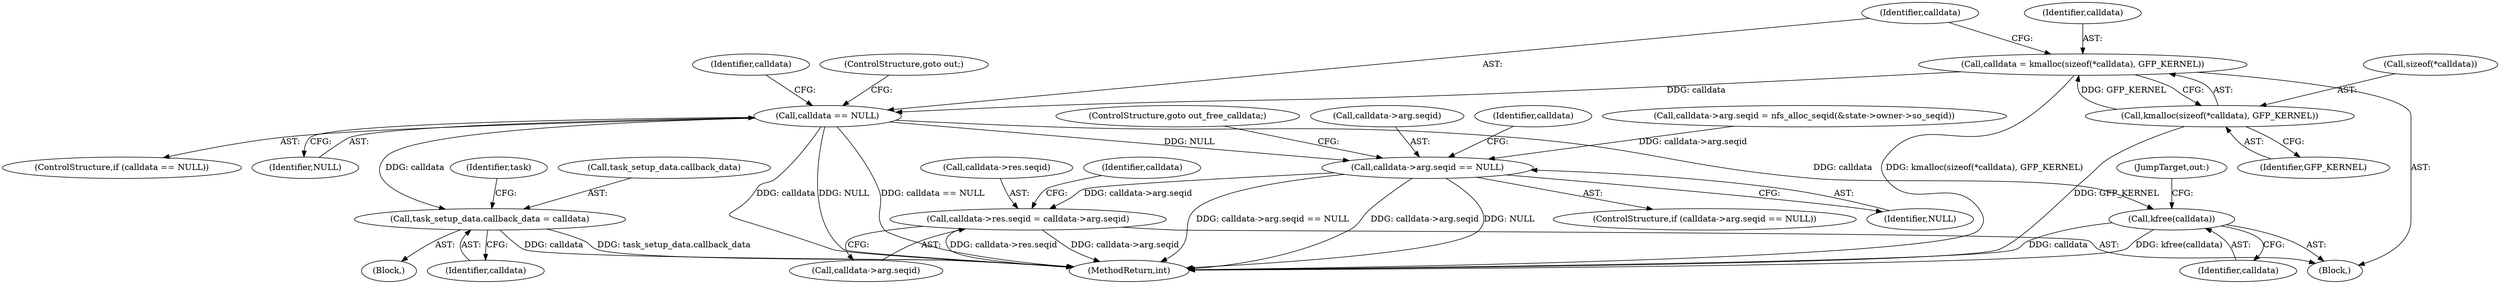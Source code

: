 digraph "0_linux_dc0b027dfadfcb8a5504f7d8052754bf8d501ab9_8@API" {
"1000128" [label="(Call,calldata = kmalloc(sizeof(*calldata), GFP_KERNEL))"];
"1000130" [label="(Call,kmalloc(sizeof(*calldata), GFP_KERNEL))"];
"1000136" [label="(Call,calldata == NULL)"];
"1000186" [label="(Call,calldata->arg.seqid == NULL)"];
"1000220" [label="(Call,calldata->res.seqid = calldata->arg.seqid)"];
"1000276" [label="(Call,task_setup_data.callback_data = calldata)"];
"1000306" [label="(Call,kfree(calldata))"];
"1000128" [label="(Call,calldata = kmalloc(sizeof(*calldata), GFP_KERNEL))"];
"1000135" [label="(ControlStructure,if (calldata == NULL))"];
"1000142" [label="(Identifier,calldata)"];
"1000306" [label="(Call,kfree(calldata))"];
"1000220" [label="(Call,calldata->res.seqid = calldata->arg.seqid)"];
"1000282" [label="(Identifier,task)"];
"1000138" [label="(Identifier,NULL)"];
"1000280" [label="(Identifier,calldata)"];
"1000315" [label="(MethodReturn,int)"];
"1000185" [label="(ControlStructure,if (calldata->arg.seqid == NULL))"];
"1000234" [label="(Identifier,calldata)"];
"1000193" [label="(ControlStructure,goto out_free_calldata;)"];
"1000139" [label="(ControlStructure,goto out;)"];
"1000226" [label="(Call,calldata->arg.seqid)"];
"1000307" [label="(Identifier,calldata)"];
"1000277" [label="(Call,task_setup_data.callback_data)"];
"1000192" [label="(Identifier,NULL)"];
"1000187" [label="(Call,calldata->arg.seqid)"];
"1000308" [label="(JumpTarget,out:)"];
"1000267" [label="(Block,)"];
"1000186" [label="(Call,calldata->arg.seqid == NULL)"];
"1000131" [label="(Call,sizeof(*calldata))"];
"1000276" [label="(Call,task_setup_data.callback_data = calldata)"];
"1000137" [label="(Identifier,calldata)"];
"1000221" [label="(Call,calldata->res.seqid)"];
"1000105" [label="(Block,)"];
"1000130" [label="(Call,kmalloc(sizeof(*calldata), GFP_KERNEL))"];
"1000136" [label="(Call,calldata == NULL)"];
"1000129" [label="(Identifier,calldata)"];
"1000134" [label="(Identifier,GFP_KERNEL)"];
"1000197" [label="(Identifier,calldata)"];
"1000172" [label="(Call,calldata->arg.seqid = nfs_alloc_seqid(&state->owner->so_seqid))"];
"1000128" -> "1000105"  [label="AST: "];
"1000128" -> "1000130"  [label="CFG: "];
"1000129" -> "1000128"  [label="AST: "];
"1000130" -> "1000128"  [label="AST: "];
"1000137" -> "1000128"  [label="CFG: "];
"1000128" -> "1000315"  [label="DDG: kmalloc(sizeof(*calldata), GFP_KERNEL)"];
"1000130" -> "1000128"  [label="DDG: GFP_KERNEL"];
"1000128" -> "1000136"  [label="DDG: calldata"];
"1000130" -> "1000134"  [label="CFG: "];
"1000131" -> "1000130"  [label="AST: "];
"1000134" -> "1000130"  [label="AST: "];
"1000130" -> "1000315"  [label="DDG: GFP_KERNEL"];
"1000136" -> "1000135"  [label="AST: "];
"1000136" -> "1000138"  [label="CFG: "];
"1000137" -> "1000136"  [label="AST: "];
"1000138" -> "1000136"  [label="AST: "];
"1000139" -> "1000136"  [label="CFG: "];
"1000142" -> "1000136"  [label="CFG: "];
"1000136" -> "1000315"  [label="DDG: calldata == NULL"];
"1000136" -> "1000315"  [label="DDG: NULL"];
"1000136" -> "1000315"  [label="DDG: calldata"];
"1000136" -> "1000186"  [label="DDG: NULL"];
"1000136" -> "1000276"  [label="DDG: calldata"];
"1000136" -> "1000306"  [label="DDG: calldata"];
"1000186" -> "1000185"  [label="AST: "];
"1000186" -> "1000192"  [label="CFG: "];
"1000187" -> "1000186"  [label="AST: "];
"1000192" -> "1000186"  [label="AST: "];
"1000193" -> "1000186"  [label="CFG: "];
"1000197" -> "1000186"  [label="CFG: "];
"1000186" -> "1000315"  [label="DDG: calldata->arg.seqid == NULL"];
"1000186" -> "1000315"  [label="DDG: calldata->arg.seqid"];
"1000186" -> "1000315"  [label="DDG: NULL"];
"1000172" -> "1000186"  [label="DDG: calldata->arg.seqid"];
"1000186" -> "1000220"  [label="DDG: calldata->arg.seqid"];
"1000220" -> "1000105"  [label="AST: "];
"1000220" -> "1000226"  [label="CFG: "];
"1000221" -> "1000220"  [label="AST: "];
"1000226" -> "1000220"  [label="AST: "];
"1000234" -> "1000220"  [label="CFG: "];
"1000220" -> "1000315"  [label="DDG: calldata->res.seqid"];
"1000220" -> "1000315"  [label="DDG: calldata->arg.seqid"];
"1000276" -> "1000267"  [label="AST: "];
"1000276" -> "1000280"  [label="CFG: "];
"1000277" -> "1000276"  [label="AST: "];
"1000280" -> "1000276"  [label="AST: "];
"1000282" -> "1000276"  [label="CFG: "];
"1000276" -> "1000315"  [label="DDG: calldata"];
"1000276" -> "1000315"  [label="DDG: task_setup_data.callback_data"];
"1000306" -> "1000105"  [label="AST: "];
"1000306" -> "1000307"  [label="CFG: "];
"1000307" -> "1000306"  [label="AST: "];
"1000308" -> "1000306"  [label="CFG: "];
"1000306" -> "1000315"  [label="DDG: calldata"];
"1000306" -> "1000315"  [label="DDG: kfree(calldata)"];
}
